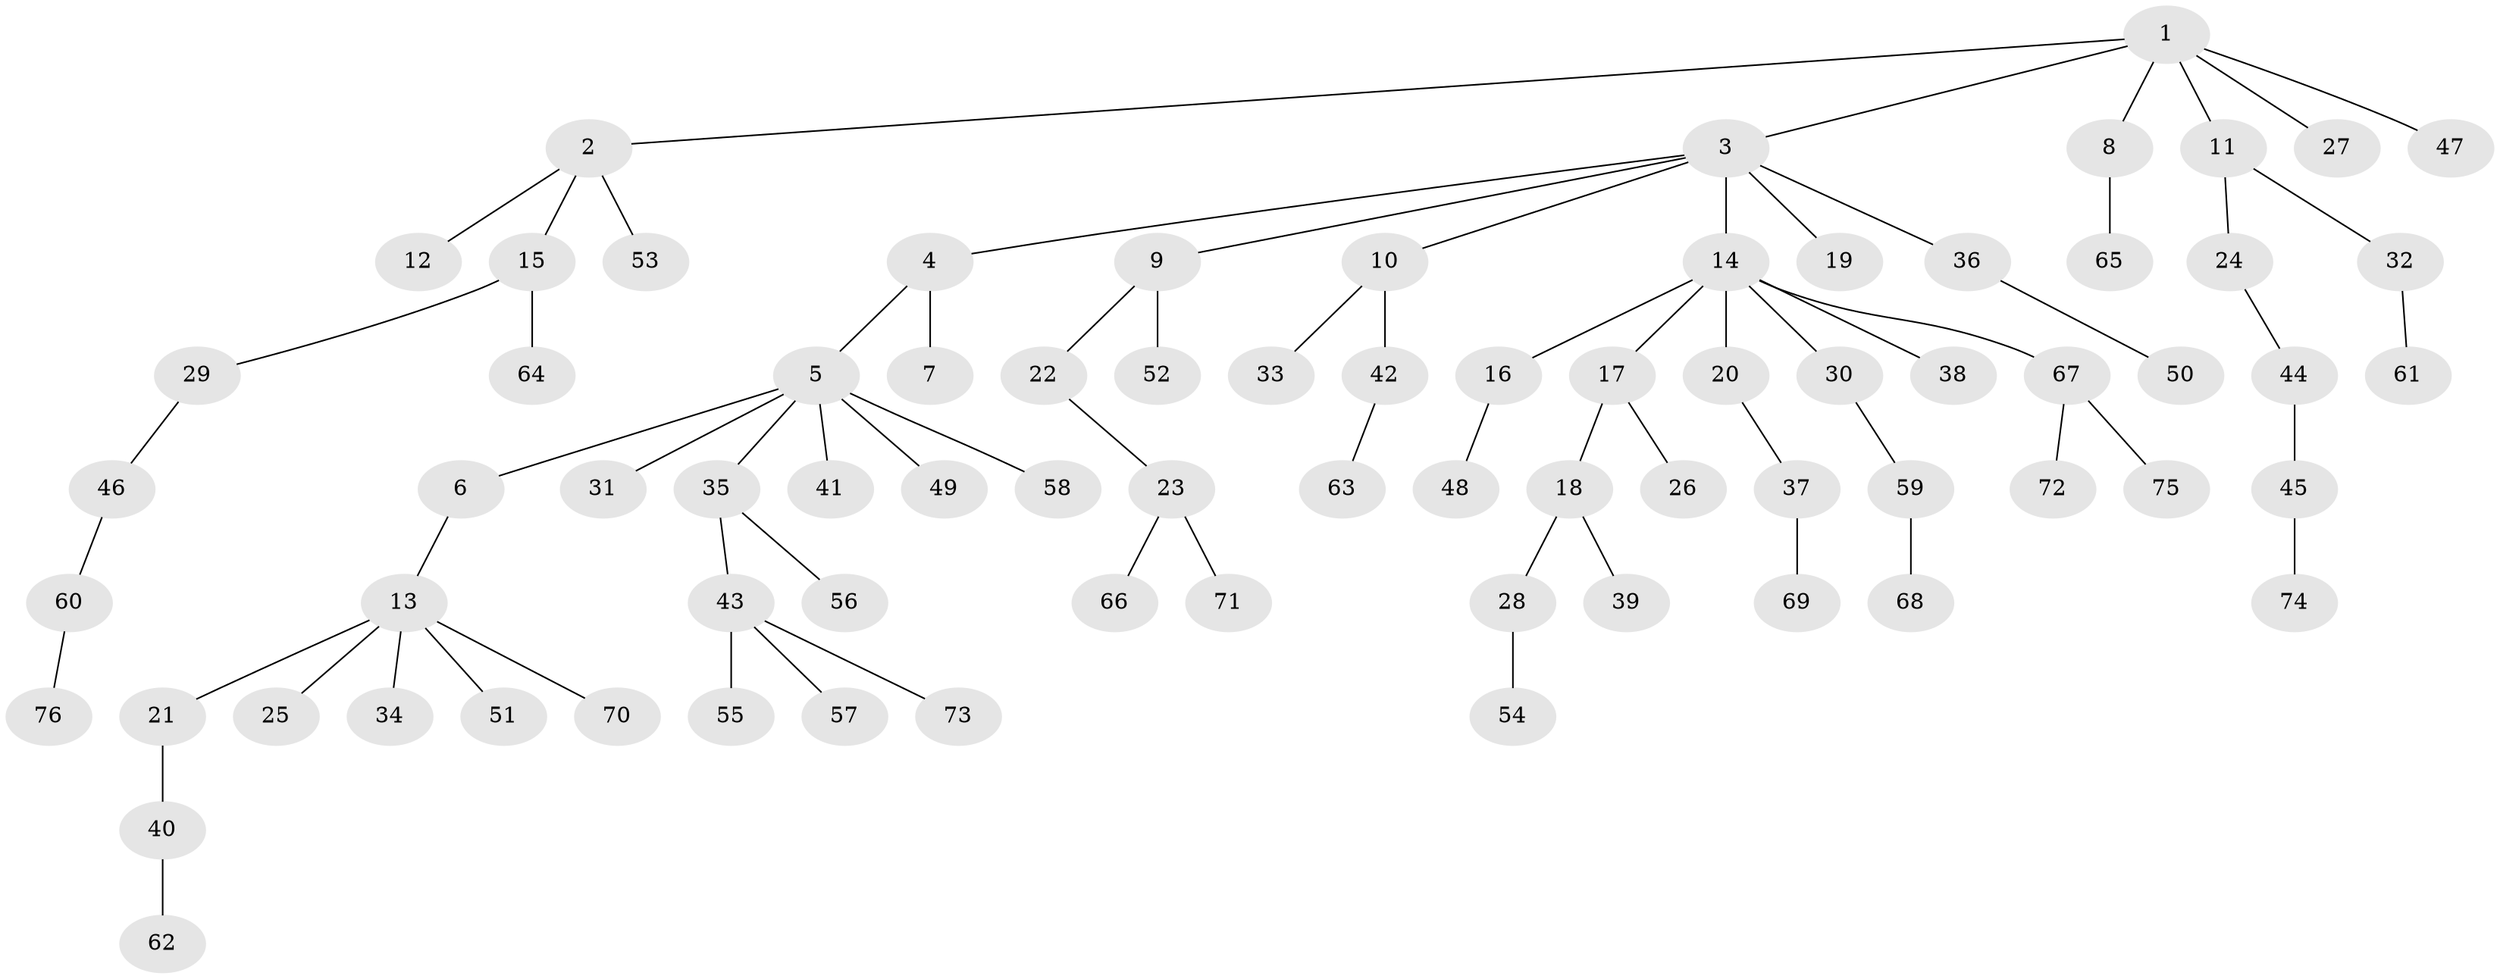 // Generated by graph-tools (version 1.1) at 2025/36/03/09/25 02:36:42]
// undirected, 76 vertices, 75 edges
graph export_dot {
graph [start="1"]
  node [color=gray90,style=filled];
  1;
  2;
  3;
  4;
  5;
  6;
  7;
  8;
  9;
  10;
  11;
  12;
  13;
  14;
  15;
  16;
  17;
  18;
  19;
  20;
  21;
  22;
  23;
  24;
  25;
  26;
  27;
  28;
  29;
  30;
  31;
  32;
  33;
  34;
  35;
  36;
  37;
  38;
  39;
  40;
  41;
  42;
  43;
  44;
  45;
  46;
  47;
  48;
  49;
  50;
  51;
  52;
  53;
  54;
  55;
  56;
  57;
  58;
  59;
  60;
  61;
  62;
  63;
  64;
  65;
  66;
  67;
  68;
  69;
  70;
  71;
  72;
  73;
  74;
  75;
  76;
  1 -- 2;
  1 -- 3;
  1 -- 8;
  1 -- 11;
  1 -- 27;
  1 -- 47;
  2 -- 12;
  2 -- 15;
  2 -- 53;
  3 -- 4;
  3 -- 9;
  3 -- 10;
  3 -- 14;
  3 -- 19;
  3 -- 36;
  4 -- 5;
  4 -- 7;
  5 -- 6;
  5 -- 31;
  5 -- 35;
  5 -- 41;
  5 -- 49;
  5 -- 58;
  6 -- 13;
  8 -- 65;
  9 -- 22;
  9 -- 52;
  10 -- 33;
  10 -- 42;
  11 -- 24;
  11 -- 32;
  13 -- 21;
  13 -- 25;
  13 -- 34;
  13 -- 51;
  13 -- 70;
  14 -- 16;
  14 -- 17;
  14 -- 20;
  14 -- 30;
  14 -- 38;
  14 -- 67;
  15 -- 29;
  15 -- 64;
  16 -- 48;
  17 -- 18;
  17 -- 26;
  18 -- 28;
  18 -- 39;
  20 -- 37;
  21 -- 40;
  22 -- 23;
  23 -- 66;
  23 -- 71;
  24 -- 44;
  28 -- 54;
  29 -- 46;
  30 -- 59;
  32 -- 61;
  35 -- 43;
  35 -- 56;
  36 -- 50;
  37 -- 69;
  40 -- 62;
  42 -- 63;
  43 -- 55;
  43 -- 57;
  43 -- 73;
  44 -- 45;
  45 -- 74;
  46 -- 60;
  59 -- 68;
  60 -- 76;
  67 -- 72;
  67 -- 75;
}
